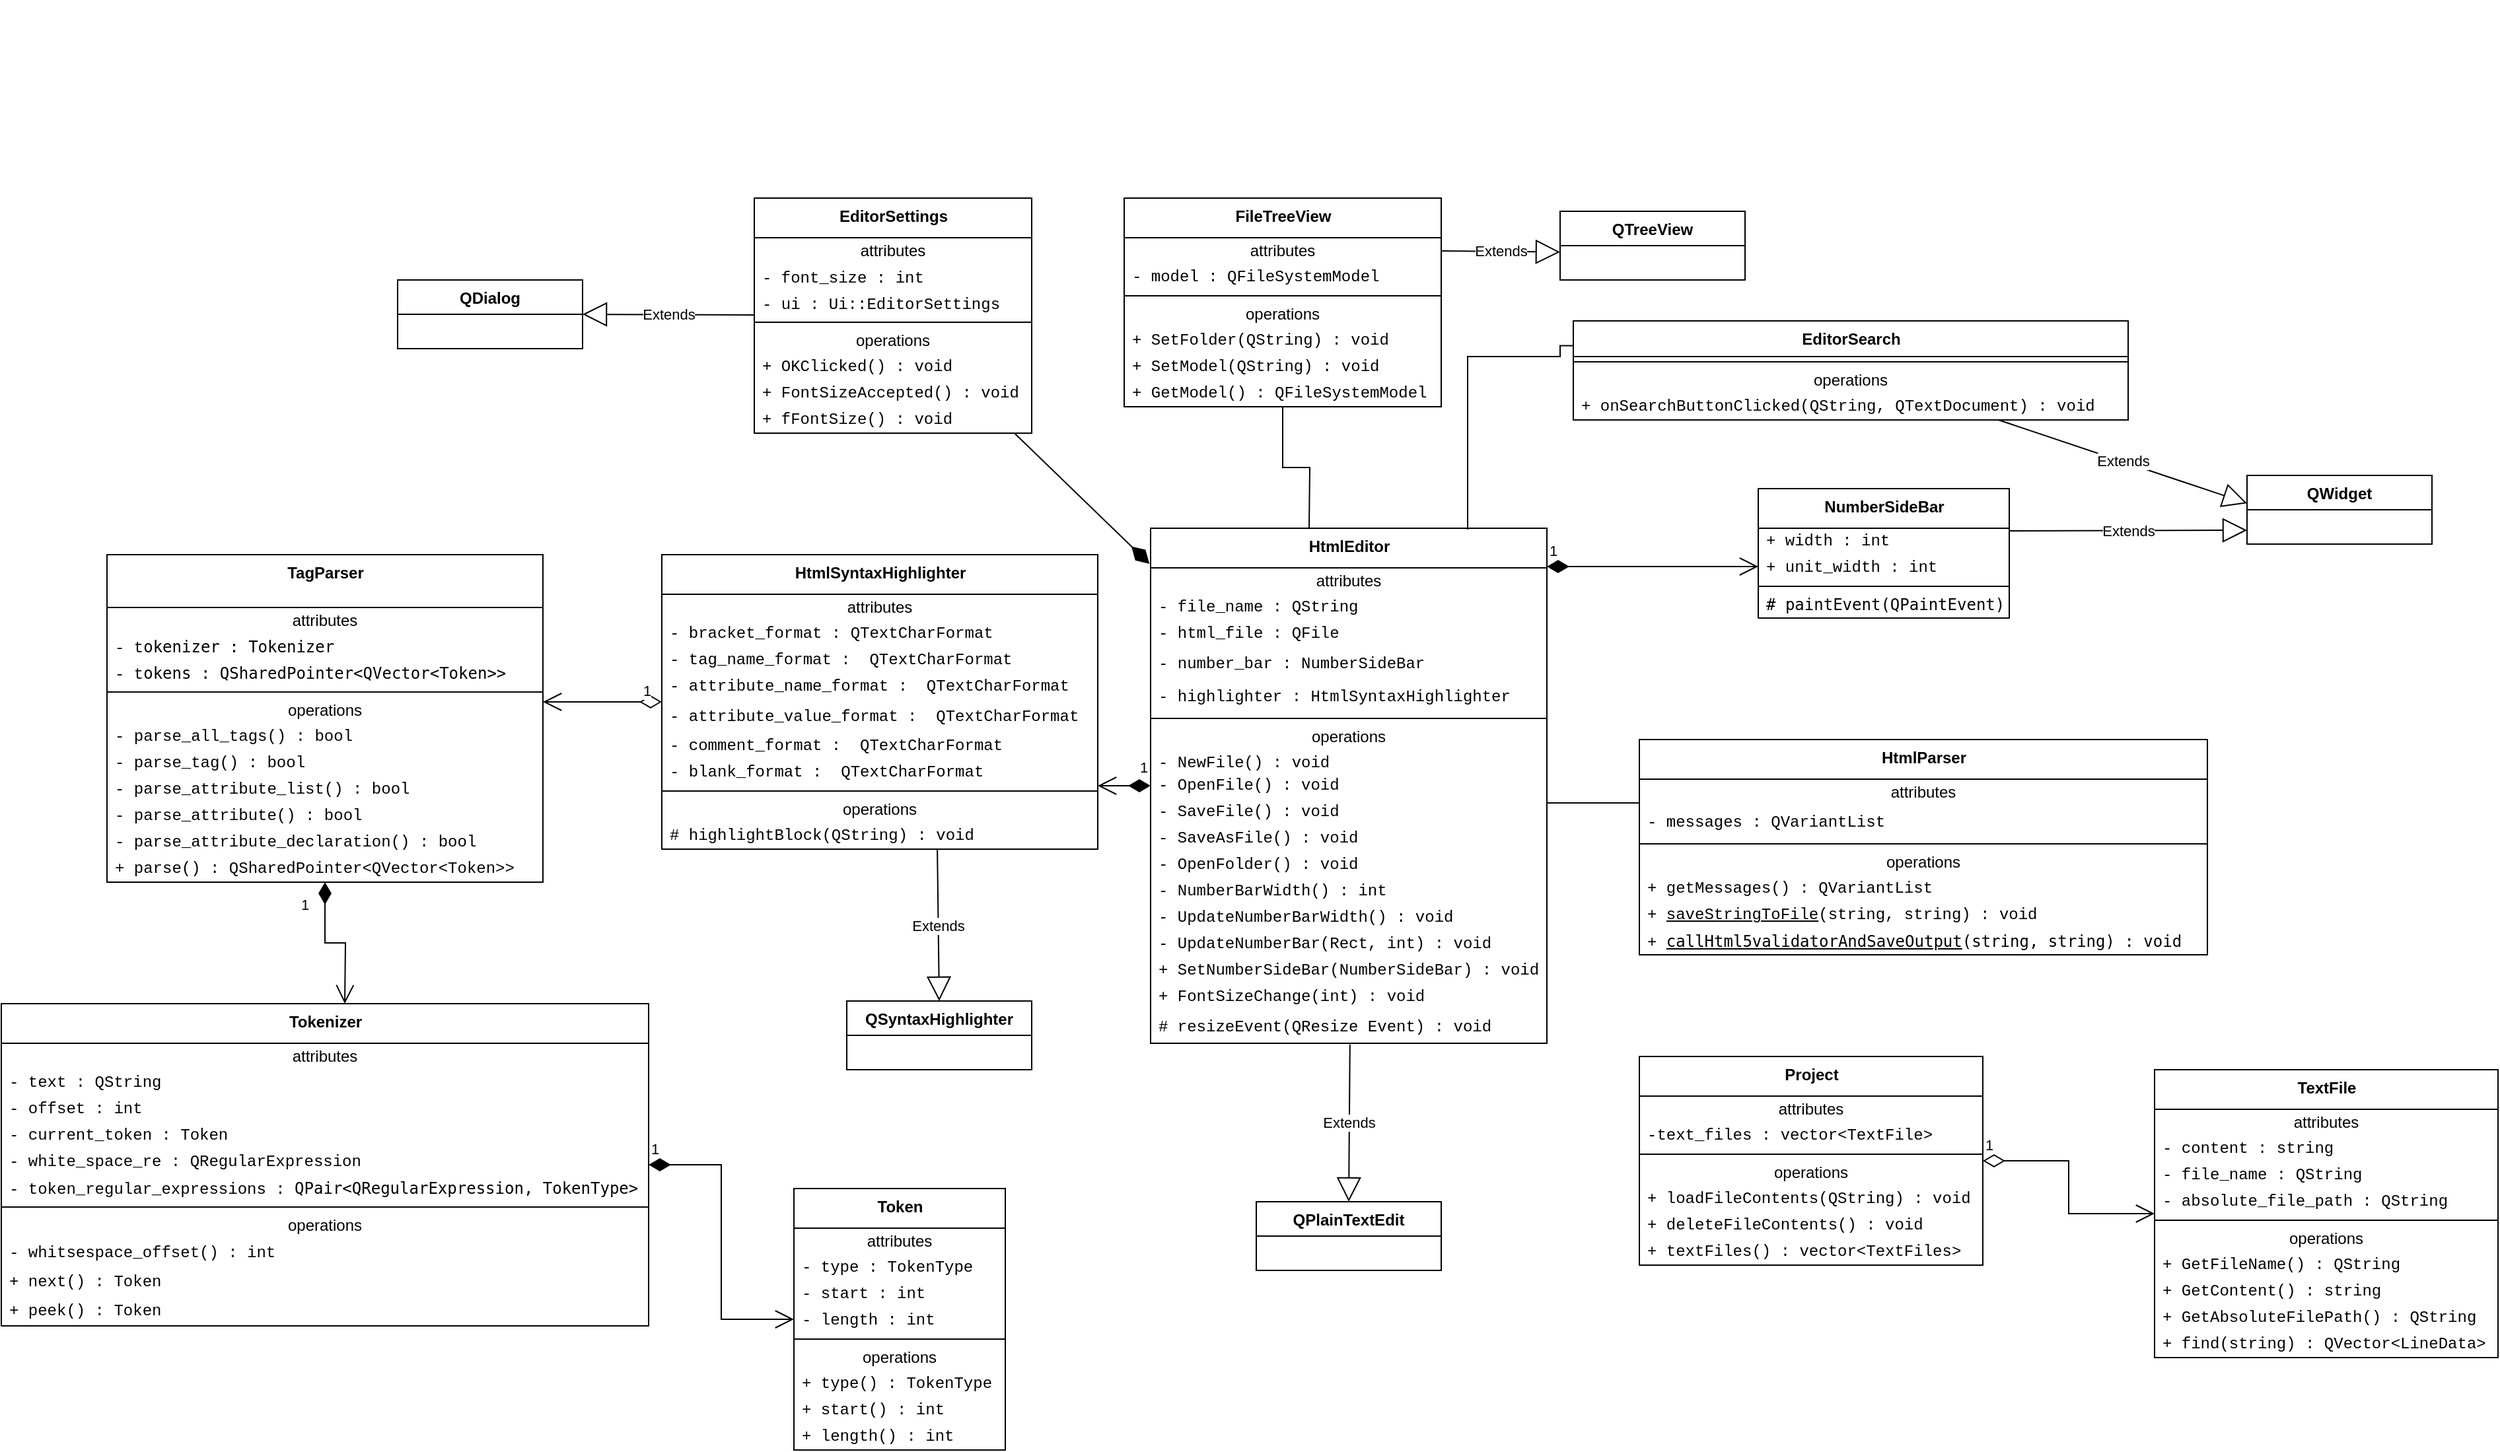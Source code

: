<mxfile version="20.7.4" type="device"><diagram id="D8Za27Ml5eT2I-WkEJcY" name="Page-1"><mxGraphModel dx="1714" dy="958" grid="1" gridSize="10" guides="1" tooltips="1" connect="1" arrows="1" fold="1" page="1" pageScale="1" pageWidth="1100" pageHeight="1700" math="0" shadow="0"><root><mxCell id="0"/><mxCell id="1" parent="0"/><mxCell id="ytPm1P14-zbfze__j9xA-15" value="&lt;b&gt;HtmlEditor&lt;br&gt;&lt;/b&gt;" style="swimlane;fontStyle=0;align=center;verticalAlign=top;childLayout=stackLayout;horizontal=1;startSize=30;horizontalStack=0;resizeParent=1;resizeParentMax=0;resizeLast=0;collapsible=0;marginBottom=0;html=1;" parent="1" vertex="1"><mxGeometry x="1180" y="430" width="300" height="390" as="geometry"/></mxCell><mxCell id="ytPm1P14-zbfze__j9xA-16" value="attributes" style="text;html=1;strokeColor=none;fillColor=none;align=center;verticalAlign=middle;spacingLeft=4;spacingRight=4;overflow=hidden;rotatable=0;points=[[0,0.5],[1,0.5]];portConstraint=eastwest;" parent="ytPm1P14-zbfze__j9xA-15" vertex="1"><mxGeometry y="30" width="300" height="20" as="geometry"/></mxCell><mxCell id="ytPm1P14-zbfze__j9xA-17" value="- file_name : QString&lt;span style=&quot;white-space: pre;&quot;&gt;&#9;&lt;/span&gt;" style="text;html=1;strokeColor=none;fillColor=none;align=left;verticalAlign=middle;spacingLeft=4;spacingRight=4;overflow=hidden;rotatable=0;points=[[0,0.5],[1,0.5]];portConstraint=eastwest;fontFamily=Courier New;" parent="ytPm1P14-zbfze__j9xA-15" vertex="1"><mxGeometry y="50" width="300" height="20" as="geometry"/></mxCell><mxCell id="ytPm1P14-zbfze__j9xA-18" value="&lt;font color=&quot;#000000&quot;&gt;- html_file : QFile&lt;/font&gt;" style="text;html=1;strokeColor=none;fillColor=none;align=left;verticalAlign=middle;spacingLeft=4;spacingRight=4;overflow=hidden;rotatable=0;points=[[0,0.5],[1,0.5]];portConstraint=eastwest;fontColor=#808080;fontFamily=Courier New;" parent="ytPm1P14-zbfze__j9xA-15" vertex="1"><mxGeometry y="70" width="300" height="20" as="geometry"/></mxCell><mxCell id="ytPm1P14-zbfze__j9xA-19" value="- number_bar : NumberSideBar" style="text;html=1;strokeColor=none;fillColor=none;align=left;verticalAlign=middle;spacingLeft=4;spacingRight=4;overflow=hidden;rotatable=0;points=[[0,0.5],[1,0.5]];portConstraint=eastwest;fontFamily=Courier New;" parent="ytPm1P14-zbfze__j9xA-15" vertex="1"><mxGeometry y="90" width="300" height="25" as="geometry"/></mxCell><mxCell id="ytPm1P14-zbfze__j9xA-24" value="- highlighter : HtmlSyntaxHighlighter" style="text;html=1;strokeColor=none;fillColor=none;align=left;verticalAlign=middle;spacingLeft=4;spacingRight=4;overflow=hidden;rotatable=0;points=[[0,0.5],[1,0.5]];portConstraint=eastwest;fontFamily=Courier New;" parent="ytPm1P14-zbfze__j9xA-15" vertex="1"><mxGeometry y="115" width="300" height="25" as="geometry"/></mxCell><mxCell id="ytPm1P14-zbfze__j9xA-20" value="" style="line;strokeWidth=1;fillColor=none;align=left;verticalAlign=middle;spacingTop=-1;spacingLeft=3;spacingRight=3;rotatable=0;labelPosition=right;points=[];portConstraint=eastwest;" parent="ytPm1P14-zbfze__j9xA-15" vertex="1"><mxGeometry y="140" width="300" height="8" as="geometry"/></mxCell><mxCell id="ytPm1P14-zbfze__j9xA-21" value="operations" style="text;html=1;strokeColor=none;fillColor=none;align=center;verticalAlign=middle;spacingLeft=4;spacingRight=4;overflow=hidden;rotatable=0;points=[[0,0.5],[1,0.5]];portConstraint=eastwest;" parent="ytPm1P14-zbfze__j9xA-15" vertex="1"><mxGeometry y="148" width="300" height="20" as="geometry"/></mxCell><mxCell id="ytPm1P14-zbfze__j9xA-22" value="- NewFile() : void" style="text;html=1;strokeColor=none;fillColor=none;align=left;verticalAlign=middle;spacingLeft=4;spacingRight=4;overflow=hidden;rotatable=0;points=[[0,0.5],[1,0.5]];portConstraint=eastwest;fontFamily=Courier New;" parent="ytPm1P14-zbfze__j9xA-15" vertex="1"><mxGeometry y="168" width="300" height="17" as="geometry"/></mxCell><mxCell id="ytPm1P14-zbfze__j9xA-28" value="- OpenFile() : void" style="text;html=1;strokeColor=none;fillColor=none;align=left;verticalAlign=middle;spacingLeft=4;spacingRight=4;overflow=hidden;rotatable=0;points=[[0,0.5],[1,0.5]];portConstraint=eastwest;fontFamily=Courier New;" parent="ytPm1P14-zbfze__j9xA-15" vertex="1"><mxGeometry y="185" width="300" height="20" as="geometry"/></mxCell><mxCell id="ytPm1P14-zbfze__j9xA-29" value="- SaveFile() : void" style="text;html=1;strokeColor=none;fillColor=none;align=left;verticalAlign=middle;spacingLeft=4;spacingRight=4;overflow=hidden;rotatable=0;points=[[0,0.5],[1,0.5]];portConstraint=eastwest;fontFamily=Courier New;" parent="ytPm1P14-zbfze__j9xA-15" vertex="1"><mxGeometry y="205" width="300" height="20" as="geometry"/></mxCell><mxCell id="ytPm1P14-zbfze__j9xA-30" value="- SaveAsFile() : void" style="text;html=1;strokeColor=none;fillColor=none;align=left;verticalAlign=middle;spacingLeft=4;spacingRight=4;overflow=hidden;rotatable=0;points=[[0,0.5],[1,0.5]];portConstraint=eastwest;fontFamily=Courier New;" parent="ytPm1P14-zbfze__j9xA-15" vertex="1"><mxGeometry y="225" width="300" height="20" as="geometry"/></mxCell><mxCell id="ytPm1P14-zbfze__j9xA-31" value="- OpenFolder() : void" style="text;html=1;strokeColor=none;fillColor=none;align=left;verticalAlign=middle;spacingLeft=4;spacingRight=4;overflow=hidden;rotatable=0;points=[[0,0.5],[1,0.5]];portConstraint=eastwest;fontFamily=Courier New;" parent="ytPm1P14-zbfze__j9xA-15" vertex="1"><mxGeometry y="245" width="300" height="20" as="geometry"/></mxCell><mxCell id="ytPm1P14-zbfze__j9xA-33" value="- NumberBarWidth() : int" style="text;html=1;strokeColor=none;fillColor=none;align=left;verticalAlign=middle;spacingLeft=4;spacingRight=4;overflow=hidden;rotatable=0;points=[[0,0.5],[1,0.5]];portConstraint=eastwest;fontFamily=Courier New;" parent="ytPm1P14-zbfze__j9xA-15" vertex="1"><mxGeometry y="265" width="300" height="20" as="geometry"/></mxCell><mxCell id="ytPm1P14-zbfze__j9xA-34" value="- UpdateNumberBarWidth() : void" style="text;html=1;strokeColor=none;fillColor=none;align=left;verticalAlign=middle;spacingLeft=4;spacingRight=4;overflow=hidden;rotatable=0;points=[[0,0.5],[1,0.5]];portConstraint=eastwest;fontFamily=Courier New;" parent="ytPm1P14-zbfze__j9xA-15" vertex="1"><mxGeometry y="285" width="300" height="20" as="geometry"/></mxCell><mxCell id="ytPm1P14-zbfze__j9xA-35" value="- UpdateNumberBar(Rect, int) : void" style="text;html=1;strokeColor=none;fillColor=none;align=left;verticalAlign=middle;spacingLeft=4;spacingRight=4;overflow=hidden;rotatable=0;points=[[0,0.5],[1,0.5]];portConstraint=eastwest;fontFamily=Courier New;" parent="ytPm1P14-zbfze__j9xA-15" vertex="1"><mxGeometry y="305" width="300" height="20" as="geometry"/></mxCell><mxCell id="ytPm1P14-zbfze__j9xA-36" value="+ SetNumberSideBar(NumberSideBar) : void" style="text;html=1;strokeColor=none;fillColor=none;align=left;verticalAlign=middle;spacingLeft=4;spacingRight=4;overflow=hidden;rotatable=0;points=[[0,0.5],[1,0.5]];portConstraint=eastwest;fontFamily=Courier New;" parent="ytPm1P14-zbfze__j9xA-15" vertex="1"><mxGeometry y="325" width="300" height="20" as="geometry"/></mxCell><mxCell id="ytPm1P14-zbfze__j9xA-37" value="+ FontSizeChange(int) : void" style="text;html=1;strokeColor=none;fillColor=none;align=left;verticalAlign=middle;spacingLeft=4;spacingRight=4;overflow=hidden;rotatable=0;points=[[0,0.5],[1,0.5]];portConstraint=eastwest;fontFamily=Courier New;" parent="ytPm1P14-zbfze__j9xA-15" vertex="1"><mxGeometry y="345" width="300" height="20" as="geometry"/></mxCell><mxCell id="ytPm1P14-zbfze__j9xA-47" value="# resizeEvent(QResize Event) : void" style="text;html=1;strokeColor=none;fillColor=none;align=left;verticalAlign=middle;spacingLeft=4;spacingRight=4;overflow=hidden;rotatable=0;points=[[0,0.5],[1,0.5]];portConstraint=eastwest;fontFamily=Courier New;" parent="ytPm1P14-zbfze__j9xA-15" vertex="1"><mxGeometry y="365" width="300" height="25" as="geometry"/></mxCell><mxCell id="ytPm1P14-zbfze__j9xA-39" value="&lt;b&gt;NumberSideBar&lt;/b&gt;" style="swimlane;fontStyle=0;align=center;verticalAlign=top;childLayout=stackLayout;horizontal=1;startSize=30;horizontalStack=0;resizeParent=1;resizeParentMax=0;resizeLast=0;collapsible=0;marginBottom=0;html=1;fontColor=#000000;" parent="1" vertex="1"><mxGeometry x="1640" y="400" width="190" height="98" as="geometry"/></mxCell><mxCell id="ytPm1P14-zbfze__j9xA-40" value="+ width : int" style="text;html=1;strokeColor=none;fillColor=none;align=left;verticalAlign=middle;spacingLeft=4;spacingRight=4;overflow=hidden;rotatable=0;points=[[0,0.5],[1,0.5]];portConstraint=eastwest;fontColor=#000000;fontFamily=Courier New;" parent="ytPm1P14-zbfze__j9xA-39" vertex="1"><mxGeometry y="30" width="190" height="20" as="geometry"/></mxCell><mxCell id="ytPm1P14-zbfze__j9xA-41" value="+ unit_width : int" style="text;html=1;strokeColor=none;fillColor=none;align=left;verticalAlign=middle;spacingLeft=4;spacingRight=4;overflow=hidden;rotatable=0;points=[[0,0.5],[1,0.5]];portConstraint=eastwest;fontColor=#000000;fontFamily=Courier New;" parent="ytPm1P14-zbfze__j9xA-39" vertex="1"><mxGeometry y="50" width="190" height="20" as="geometry"/></mxCell><mxCell id="ytPm1P14-zbfze__j9xA-44" value="" style="line;strokeWidth=1;fillColor=none;align=left;verticalAlign=middle;spacingTop=-1;spacingLeft=3;spacingRight=3;rotatable=0;labelPosition=right;points=[];portConstraint=eastwest;fontColor=#000000;" parent="ytPm1P14-zbfze__j9xA-39" vertex="1"><mxGeometry y="70" width="190" height="8" as="geometry"/></mxCell><mxCell id="ytPm1P14-zbfze__j9xA-46" value="&lt;code&gt;# paintEvent(QPaintEvent)&lt;/code&gt;" style="text;html=1;strokeColor=none;fillColor=none;align=left;verticalAlign=middle;spacingLeft=4;spacingRight=4;overflow=hidden;rotatable=0;points=[[0,0.5],[1,0.5]];portConstraint=eastwest;fontColor=#000000;fontFamily=Courier New;" parent="ytPm1P14-zbfze__j9xA-39" vertex="1"><mxGeometry y="78" width="190" height="20" as="geometry"/></mxCell><mxCell id="ytPm1P14-zbfze__j9xA-48" value="Extends" style="endArrow=block;endSize=16;endFill=0;html=1;rounded=0;fontColor=#000000;entryX=0;entryY=0.5;entryDx=0;entryDy=0;" parent="1" edge="1"><mxGeometry width="160" relative="1" as="geometry"><mxPoint x="1830" y="432" as="sourcePoint"/><mxPoint x="2010" y="431.5" as="targetPoint"/></mxGeometry></mxCell><mxCell id="ytPm1P14-zbfze__j9xA-75" value="Extends" style="endArrow=block;endSize=16;endFill=0;html=1;rounded=0;fontColor=#000000;exitX=0.503;exitY=1.034;exitDx=0;exitDy=0;exitPerimeter=0;entryX=0.5;entryY=0;entryDx=0;entryDy=0;" parent="1" source="ytPm1P14-zbfze__j9xA-47" target="EROMWmItXzuw5pRQKi9f-24" edge="1"><mxGeometry width="160" relative="1" as="geometry"><mxPoint x="985" y="870" as="sourcePoint"/><mxPoint x="1300.23" y="930" as="targetPoint"/><Array as="points"/></mxGeometry></mxCell><mxCell id="ytPm1P14-zbfze__j9xA-76" value="&lt;b&gt;HtmlSyntaxHighlighter&lt;/b&gt;" style="swimlane;fontStyle=0;align=center;verticalAlign=top;childLayout=stackLayout;horizontal=1;startSize=30;horizontalStack=0;resizeParent=1;resizeParentMax=0;resizeLast=0;collapsible=0;marginBottom=0;html=1;fontColor=#000000;" parent="1" vertex="1"><mxGeometry x="810" y="450" width="330" height="223" as="geometry"/></mxCell><mxCell id="ytPm1P14-zbfze__j9xA-77" value="attributes" style="text;html=1;strokeColor=none;fillColor=none;align=center;verticalAlign=middle;spacingLeft=4;spacingRight=4;overflow=hidden;rotatable=0;points=[[0,0.5],[1,0.5]];portConstraint=eastwest;fontColor=#000000;" parent="ytPm1P14-zbfze__j9xA-76" vertex="1"><mxGeometry y="30" width="330" height="20" as="geometry"/></mxCell><mxCell id="ytPm1P14-zbfze__j9xA-78" value="- bracket_format : QTextCharFormat" style="text;html=1;strokeColor=none;fillColor=none;align=left;verticalAlign=middle;spacingLeft=4;spacingRight=4;overflow=hidden;rotatable=0;points=[[0,0.5],[1,0.5]];portConstraint=eastwest;fontColor=#000000;fontFamily=Courier New;" parent="ytPm1P14-zbfze__j9xA-76" vertex="1"><mxGeometry y="50" width="330" height="20" as="geometry"/></mxCell><mxCell id="ytPm1P14-zbfze__j9xA-79" value="&lt;font color=&quot;#000000&quot;&gt;- tag_name_format :&amp;nbsp;&lt;/font&gt;&lt;span style=&quot;color: rgb(0, 0, 0);&quot;&gt;&amp;nbsp;QTextCharFormat&lt;/span&gt;" style="text;html=1;strokeColor=none;fillColor=none;align=left;verticalAlign=middle;spacingLeft=4;spacingRight=4;overflow=hidden;rotatable=0;points=[[0,0.5],[1,0.5]];portConstraint=eastwest;fontColor=#808080;fontFamily=Courier New;" parent="ytPm1P14-zbfze__j9xA-76" vertex="1"><mxGeometry y="70" width="330" height="20" as="geometry"/></mxCell><mxCell id="ytPm1P14-zbfze__j9xA-80" value="- attribute_name_format :&amp;nbsp;&amp;nbsp;QTextCharFormat" style="text;html=1;strokeColor=none;fillColor=none;align=left;verticalAlign=middle;spacingLeft=4;spacingRight=4;overflow=hidden;rotatable=0;points=[[0,0.5],[1,0.5]];portConstraint=eastwest;fontColor=#000000;fontFamily=Courier New;" parent="ytPm1P14-zbfze__j9xA-76" vertex="1"><mxGeometry y="90" width="330" height="20" as="geometry"/></mxCell><mxCell id="ytPm1P14-zbfze__j9xA-84" value="- attribute_value_format :&amp;nbsp;&amp;nbsp;QTextCharFormat" style="text;html=1;strokeColor=none;fillColor=none;align=left;verticalAlign=middle;spacingLeft=4;spacingRight=4;overflow=hidden;rotatable=0;points=[[0,0.5],[1,0.5]];portConstraint=eastwest;fontColor=#000000;fontFamily=Courier New;" parent="ytPm1P14-zbfze__j9xA-76" vertex="1"><mxGeometry y="110" width="330" height="25" as="geometry"/></mxCell><mxCell id="ytPm1P14-zbfze__j9xA-85" value="- comment_format :&amp;nbsp;&amp;nbsp;QTextCharFormat" style="text;html=1;strokeColor=none;fillColor=none;align=left;verticalAlign=middle;spacingLeft=4;spacingRight=4;overflow=hidden;rotatable=0;points=[[0,0.5],[1,0.5]];portConstraint=eastwest;fontColor=#000000;fontFamily=Courier New;" parent="ytPm1P14-zbfze__j9xA-76" vertex="1"><mxGeometry y="135" width="330" height="20" as="geometry"/></mxCell><mxCell id="ytPm1P14-zbfze__j9xA-86" value="- blank_format :&amp;nbsp;&amp;nbsp;QTextCharFormat" style="text;html=1;strokeColor=none;fillColor=none;align=left;verticalAlign=middle;spacingLeft=4;spacingRight=4;overflow=hidden;rotatable=0;points=[[0,0.5],[1,0.5]];portConstraint=eastwest;fontColor=#000000;fontFamily=Courier New;" parent="ytPm1P14-zbfze__j9xA-76" vertex="1"><mxGeometry y="155" width="330" height="20" as="geometry"/></mxCell><mxCell id="ytPm1P14-zbfze__j9xA-81" value="" style="line;strokeWidth=1;fillColor=none;align=left;verticalAlign=middle;spacingTop=-1;spacingLeft=3;spacingRight=3;rotatable=0;labelPosition=right;points=[];portConstraint=eastwest;fontColor=#000000;" parent="ytPm1P14-zbfze__j9xA-76" vertex="1"><mxGeometry y="175" width="330" height="8" as="geometry"/></mxCell><mxCell id="ytPm1P14-zbfze__j9xA-82" value="operations" style="text;html=1;strokeColor=none;fillColor=none;align=center;verticalAlign=middle;spacingLeft=4;spacingRight=4;overflow=hidden;rotatable=0;points=[[0,0.5],[1,0.5]];portConstraint=eastwest;fontColor=#000000;" parent="ytPm1P14-zbfze__j9xA-76" vertex="1"><mxGeometry y="183" width="330" height="20" as="geometry"/></mxCell><mxCell id="ytPm1P14-zbfze__j9xA-83" value="# highlightBlock(QString) : void" style="text;html=1;strokeColor=none;fillColor=none;align=left;verticalAlign=middle;spacingLeft=4;spacingRight=4;overflow=hidden;rotatable=0;points=[[0,0.5],[1,0.5]];portConstraint=eastwest;fontColor=#000000;fontFamily=Courier New;" parent="ytPm1P14-zbfze__j9xA-76" vertex="1"><mxGeometry y="203" width="330" height="20" as="geometry"/></mxCell><mxCell id="ytPm1P14-zbfze__j9xA-89" value="Extends" style="endArrow=block;endSize=16;endFill=0;html=1;rounded=0;fontColor=#000000;exitX=0.632;exitY=1.025;exitDx=0;exitDy=0;exitPerimeter=0;entryX=0.5;entryY=0;entryDx=0;entryDy=0;" parent="1" source="ytPm1P14-zbfze__j9xA-83" target="EROMWmItXzuw5pRQKi9f-30" edge="1"><mxGeometry width="160" relative="1" as="geometry"><mxPoint x="845" y="770" as="sourcePoint"/><mxPoint x="970" y="780" as="targetPoint"/></mxGeometry></mxCell><mxCell id="ytPm1P14-zbfze__j9xA-98" value="1" style="endArrow=open;html=1;endSize=12;startArrow=diamondThin;startSize=14;startFill=1;edgeStyle=orthogonalEdgeStyle;align=left;verticalAlign=bottom;rounded=0;fontColor=#000000;" parent="1" source="ytPm1P14-zbfze__j9xA-15" target="ytPm1P14-zbfze__j9xA-76" edge="1"><mxGeometry x="-0.5" y="-5" relative="1" as="geometry"><mxPoint x="1020" y="770" as="sourcePoint"/><mxPoint x="1180" y="770" as="targetPoint"/><Array as="points"><mxPoint x="1110" y="480"/><mxPoint x="1110" y="480"/></Array><mxPoint as="offset"/></mxGeometry></mxCell><mxCell id="ytPm1P14-zbfze__j9xA-99" value="1" style="endArrow=open;html=1;endSize=12;startArrow=diamondThin;startSize=14;startFill=1;edgeStyle=orthogonalEdgeStyle;align=left;verticalAlign=bottom;rounded=0;fontColor=#000000;" parent="1" source="ytPm1P14-zbfze__j9xA-15" target="ytPm1P14-zbfze__j9xA-39" edge="1"><mxGeometry x="-1" y="3" relative="1" as="geometry"><mxPoint x="1460" y="458.5" as="sourcePoint"/><mxPoint x="1620" y="458.5" as="targetPoint"/><Array as="points"><mxPoint x="1490" y="459"/><mxPoint x="1490" y="459"/></Array></mxGeometry></mxCell><mxCell id="ytPm1P14-zbfze__j9xA-100" value="&lt;b&gt;FileTreeView&lt;/b&gt;" style="swimlane;fontStyle=0;align=center;verticalAlign=top;childLayout=stackLayout;horizontal=1;startSize=30;horizontalStack=0;resizeParent=1;resizeParentMax=0;resizeLast=0;collapsible=0;marginBottom=0;html=1;fontColor=#000000;" parent="1" vertex="1"><mxGeometry x="1160" y="180" width="240" height="158" as="geometry"/></mxCell><mxCell id="ytPm1P14-zbfze__j9xA-101" value="attributes" style="text;html=1;strokeColor=none;fillColor=none;align=center;verticalAlign=middle;spacingLeft=4;spacingRight=4;overflow=hidden;rotatable=0;points=[[0,0.5],[1,0.5]];portConstraint=eastwest;fontColor=#000000;" parent="ytPm1P14-zbfze__j9xA-100" vertex="1"><mxGeometry y="30" width="240" height="20" as="geometry"/></mxCell><mxCell id="ytPm1P14-zbfze__j9xA-102" value="- model : QFileSystemModel" style="text;html=1;strokeColor=none;fillColor=none;align=left;verticalAlign=middle;spacingLeft=4;spacingRight=4;overflow=hidden;rotatable=0;points=[[0,0.5],[1,0.5]];portConstraint=eastwest;fontColor=#000000;fontFamily=Courier New;" parent="ytPm1P14-zbfze__j9xA-100" vertex="1"><mxGeometry y="50" width="240" height="20" as="geometry"/></mxCell><mxCell id="ytPm1P14-zbfze__j9xA-105" value="" style="line;strokeWidth=1;fillColor=none;align=left;verticalAlign=middle;spacingTop=-1;spacingLeft=3;spacingRight=3;rotatable=0;labelPosition=right;points=[];portConstraint=eastwest;fontColor=#000000;" parent="ytPm1P14-zbfze__j9xA-100" vertex="1"><mxGeometry y="70" width="240" height="8" as="geometry"/></mxCell><mxCell id="ytPm1P14-zbfze__j9xA-106" value="operations" style="text;html=1;strokeColor=none;fillColor=none;align=center;verticalAlign=middle;spacingLeft=4;spacingRight=4;overflow=hidden;rotatable=0;points=[[0,0.5],[1,0.5]];portConstraint=eastwest;fontColor=#000000;" parent="ytPm1P14-zbfze__j9xA-100" vertex="1"><mxGeometry y="78" width="240" height="20" as="geometry"/></mxCell><mxCell id="ytPm1P14-zbfze__j9xA-107" value="+ SetFolder(QString) : void" style="text;html=1;strokeColor=none;fillColor=none;align=left;verticalAlign=middle;spacingLeft=4;spacingRight=4;overflow=hidden;rotatable=0;points=[[0,0.5],[1,0.5]];portConstraint=eastwest;fontColor=#000000;fontFamily=Courier New;" parent="ytPm1P14-zbfze__j9xA-100" vertex="1"><mxGeometry y="98" width="240" height="20" as="geometry"/></mxCell><mxCell id="ytPm1P14-zbfze__j9xA-108" value="+ SetModel(QString) : void" style="text;html=1;strokeColor=none;fillColor=none;align=left;verticalAlign=middle;spacingLeft=4;spacingRight=4;overflow=hidden;rotatable=0;points=[[0,0.5],[1,0.5]];portConstraint=eastwest;fontColor=#000000;fontFamily=Courier New;" parent="ytPm1P14-zbfze__j9xA-100" vertex="1"><mxGeometry y="118" width="240" height="20" as="geometry"/></mxCell><mxCell id="ytPm1P14-zbfze__j9xA-109" value="+ GetModel() : QFileSystemModel" style="text;html=1;strokeColor=none;fillColor=none;align=left;verticalAlign=middle;spacingLeft=4;spacingRight=4;overflow=hidden;rotatable=0;points=[[0,0.5],[1,0.5]];portConstraint=eastwest;fontColor=#000000;fontFamily=Courier New;" parent="ytPm1P14-zbfze__j9xA-100" vertex="1"><mxGeometry y="138" width="240" height="20" as="geometry"/></mxCell><mxCell id="ytPm1P14-zbfze__j9xA-110" value="Extends" style="endArrow=block;endSize=16;endFill=0;html=1;rounded=0;fontColor=#000000;" parent="1" edge="1"><mxGeometry width="160" relative="1" as="geometry"><mxPoint x="1400" y="220" as="sourcePoint"/><mxPoint x="1490" y="220.844" as="targetPoint"/></mxGeometry></mxCell><mxCell id="ytPm1P14-zbfze__j9xA-119" value="" style="endArrow=none;html=1;edgeStyle=orthogonalEdgeStyle;rounded=0;fontColor=#000000;" parent="1" source="ytPm1P14-zbfze__j9xA-100" edge="1"><mxGeometry relative="1" as="geometry"><mxPoint x="1215" y="400" as="sourcePoint"/><mxPoint x="1300" y="430" as="targetPoint"/></mxGeometry></mxCell><mxCell id="ftSdCshTnYo1VTaSpcMn-1" value="&lt;b&gt;EditorSettings&lt;/b&gt;" style="swimlane;fontStyle=0;align=center;verticalAlign=top;childLayout=stackLayout;horizontal=1;startSize=30;horizontalStack=0;resizeParent=1;resizeParentMax=0;resizeLast=0;collapsible=0;marginBottom=0;html=1;" parent="1" vertex="1"><mxGeometry x="880" y="180" width="210" height="178" as="geometry"/></mxCell><mxCell id="ftSdCshTnYo1VTaSpcMn-2" value="attributes" style="text;html=1;strokeColor=none;fillColor=none;align=center;verticalAlign=middle;spacingLeft=4;spacingRight=4;overflow=hidden;rotatable=0;points=[[0,0.5],[1,0.5]];portConstraint=eastwest;" parent="ftSdCshTnYo1VTaSpcMn-1" vertex="1"><mxGeometry y="30" width="210" height="20" as="geometry"/></mxCell><mxCell id="ftSdCshTnYo1VTaSpcMn-3" value="&lt;font face=&quot;Courier New&quot;&gt;- font_size : int&lt;/font&gt;" style="text;html=1;strokeColor=none;fillColor=none;align=left;verticalAlign=middle;spacingLeft=4;spacingRight=4;overflow=hidden;rotatable=0;points=[[0,0.5],[1,0.5]];portConstraint=eastwest;" parent="ftSdCshTnYo1VTaSpcMn-1" vertex="1"><mxGeometry y="50" width="210" height="20" as="geometry"/></mxCell><mxCell id="ftSdCshTnYo1VTaSpcMn-9" value="&lt;font face=&quot;Courier New&quot;&gt;- ui : Ui::EditorSettings&lt;/font&gt;" style="text;html=1;strokeColor=none;fillColor=none;align=left;verticalAlign=middle;spacingLeft=4;spacingRight=4;overflow=hidden;rotatable=0;points=[[0,0.5],[1,0.5]];portConstraint=eastwest;" parent="ftSdCshTnYo1VTaSpcMn-1" vertex="1"><mxGeometry y="70" width="210" height="20" as="geometry"/></mxCell><mxCell id="ftSdCshTnYo1VTaSpcMn-6" value="" style="line;strokeWidth=1;fillColor=none;align=left;verticalAlign=middle;spacingTop=-1;spacingLeft=3;spacingRight=3;rotatable=0;labelPosition=right;points=[];portConstraint=eastwest;" parent="ftSdCshTnYo1VTaSpcMn-1" vertex="1"><mxGeometry y="90" width="210" height="8" as="geometry"/></mxCell><mxCell id="ftSdCshTnYo1VTaSpcMn-7" value="operations" style="text;html=1;strokeColor=none;fillColor=none;align=center;verticalAlign=middle;spacingLeft=4;spacingRight=4;overflow=hidden;rotatable=0;points=[[0,0.5],[1,0.5]];portConstraint=eastwest;" parent="ftSdCshTnYo1VTaSpcMn-1" vertex="1"><mxGeometry y="98" width="210" height="20" as="geometry"/></mxCell><mxCell id="ftSdCshTnYo1VTaSpcMn-8" value="+ OKClicked() : void" style="text;html=1;strokeColor=none;fillColor=none;align=left;verticalAlign=middle;spacingLeft=4;spacingRight=4;overflow=hidden;rotatable=0;points=[[0,0.5],[1,0.5]];portConstraint=eastwest;fontFamily=Courier New;" parent="ftSdCshTnYo1VTaSpcMn-1" vertex="1"><mxGeometry y="118" width="210" height="20" as="geometry"/></mxCell><mxCell id="ftSdCshTnYo1VTaSpcMn-10" value="+ FontSizeAccepted() : void" style="text;html=1;strokeColor=none;fillColor=none;align=left;verticalAlign=middle;spacingLeft=4;spacingRight=4;overflow=hidden;rotatable=0;points=[[0,0.5],[1,0.5]];portConstraint=eastwest;fontFamily=Courier New;" parent="ftSdCshTnYo1VTaSpcMn-1" vertex="1"><mxGeometry y="138" width="210" height="20" as="geometry"/></mxCell><mxCell id="EROMWmItXzuw5pRQKi9f-35" value="+ fFontSize() : void" style="text;html=1;strokeColor=none;fillColor=none;align=left;verticalAlign=middle;spacingLeft=4;spacingRight=4;overflow=hidden;rotatable=0;points=[[0,0.5],[1,0.5]];portConstraint=eastwest;fontFamily=Courier New;" vertex="1" parent="ftSdCshTnYo1VTaSpcMn-1"><mxGeometry y="158" width="210" height="20" as="geometry"/></mxCell><mxCell id="ftSdCshTnYo1VTaSpcMn-11" value="" style="endArrow=diamondThin;endFill=1;endSize=16;html=1;rounded=0;entryX=-0.003;entryY=0.069;entryDx=0;entryDy=0;entryPerimeter=0;" parent="1" source="ftSdCshTnYo1VTaSpcMn-1" target="ytPm1P14-zbfze__j9xA-15" edge="1"><mxGeometry width="160" relative="1" as="geometry"><mxPoint x="1060" y="390" as="sourcePoint"/><mxPoint x="1220" y="390" as="targetPoint"/></mxGeometry></mxCell><mxCell id="ftSdCshTnYo1VTaSpcMn-12" value="Extends" style="endArrow=block;endSize=16;endFill=0;html=1;rounded=0;entryX=1;entryY=0.5;entryDx=0;entryDy=0;" parent="1" source="ftSdCshTnYo1VTaSpcMn-1" target="EROMWmItXzuw5pRQKi9f-12" edge="1"><mxGeometry width="160" relative="1" as="geometry"><mxPoint x="790" y="400" as="sourcePoint"/><mxPoint x="760" y="215.75" as="targetPoint"/></mxGeometry></mxCell><mxCell id="ftSdCshTnYo1VTaSpcMn-21" value="&lt;b&gt;TagParser&lt;/b&gt;" style="swimlane;fontStyle=0;align=center;verticalAlign=top;childLayout=stackLayout;horizontal=1;startSize=40;horizontalStack=0;resizeParent=1;resizeParentMax=0;resizeLast=0;collapsible=0;marginBottom=0;html=1;" parent="1" vertex="1"><mxGeometry x="390" y="450" width="330" height="248" as="geometry"/></mxCell><mxCell id="ftSdCshTnYo1VTaSpcMn-22" value="attributes" style="text;html=1;strokeColor=none;fillColor=none;align=center;verticalAlign=middle;spacingLeft=4;spacingRight=4;overflow=hidden;rotatable=0;points=[[0,0.5],[1,0.5]];portConstraint=eastwest;" parent="ftSdCshTnYo1VTaSpcMn-21" vertex="1"><mxGeometry y="40" width="330" height="20" as="geometry"/></mxCell><mxCell id="ftSdCshTnYo1VTaSpcMn-23" value="- t&lt;code&gt;okenizer : Tokenizer&lt;/code&gt;" style="text;html=1;strokeColor=none;fillColor=none;align=left;verticalAlign=middle;spacingLeft=4;spacingRight=4;overflow=hidden;rotatable=0;points=[[0,0.5],[1,0.5]];portConstraint=eastwest;fontFamily=Courier New;" parent="ftSdCshTnYo1VTaSpcMn-21" vertex="1"><mxGeometry y="60" width="330" height="20" as="geometry"/></mxCell><mxCell id="ftSdCshTnYo1VTaSpcMn-31" value="- t&lt;code&gt;okens : QSharedPointer&amp;lt;QVector&amp;lt;Token&amp;gt;&amp;gt;&lt;/code&gt;" style="text;html=1;strokeColor=none;fillColor=none;align=left;verticalAlign=middle;spacingLeft=4;spacingRight=4;overflow=hidden;rotatable=0;points=[[0,0.5],[1,0.5]];portConstraint=eastwest;fontFamily=Courier New;" parent="ftSdCshTnYo1VTaSpcMn-21" vertex="1"><mxGeometry y="80" width="330" height="20" as="geometry"/></mxCell><mxCell id="ftSdCshTnYo1VTaSpcMn-26" value="" style="line;strokeWidth=1;fillColor=none;align=left;verticalAlign=middle;spacingTop=-1;spacingLeft=3;spacingRight=3;rotatable=0;labelPosition=right;points=[];portConstraint=eastwest;" parent="ftSdCshTnYo1VTaSpcMn-21" vertex="1"><mxGeometry y="100" width="330" height="8" as="geometry"/></mxCell><mxCell id="ftSdCshTnYo1VTaSpcMn-27" value="operations" style="text;html=1;strokeColor=none;fillColor=none;align=center;verticalAlign=middle;spacingLeft=4;spacingRight=4;overflow=hidden;rotatable=0;points=[[0,0.5],[1,0.5]];portConstraint=eastwest;" parent="ftSdCshTnYo1VTaSpcMn-21" vertex="1"><mxGeometry y="108" width="330" height="20" as="geometry"/></mxCell><mxCell id="ftSdCshTnYo1VTaSpcMn-28" value="&lt;div&gt;- parse_all_tags() : bool&lt;/div&gt;" style="text;html=1;strokeColor=none;fillColor=none;align=left;verticalAlign=middle;spacingLeft=4;spacingRight=4;overflow=hidden;rotatable=0;points=[[0,0.5],[1,0.5]];portConstraint=eastwest;fontFamily=Courier New;" parent="ftSdCshTnYo1VTaSpcMn-21" vertex="1"><mxGeometry y="128" width="330" height="20" as="geometry"/></mxCell><mxCell id="ftSdCshTnYo1VTaSpcMn-33" value="- parse_tag() : bool" style="text;html=1;strokeColor=none;fillColor=none;align=left;verticalAlign=middle;spacingLeft=4;spacingRight=4;overflow=hidden;rotatable=0;points=[[0,0.5],[1,0.5]];portConstraint=eastwest;fontFamily=Courier New;" parent="ftSdCshTnYo1VTaSpcMn-21" vertex="1"><mxGeometry y="148" width="330" height="20" as="geometry"/></mxCell><mxCell id="ftSdCshTnYo1VTaSpcMn-34" value="- parse_attribute_list() : bool" style="text;html=1;strokeColor=none;fillColor=none;align=left;verticalAlign=middle;spacingLeft=4;spacingRight=4;overflow=hidden;rotatable=0;points=[[0,0.5],[1,0.5]];portConstraint=eastwest;fontFamily=Courier New;" parent="ftSdCshTnYo1VTaSpcMn-21" vertex="1"><mxGeometry y="168" width="330" height="20" as="geometry"/></mxCell><mxCell id="ftSdCshTnYo1VTaSpcMn-35" value="- parse_attribute() : bool" style="text;html=1;strokeColor=none;fillColor=none;align=left;verticalAlign=middle;spacingLeft=4;spacingRight=4;overflow=hidden;rotatable=0;points=[[0,0.5],[1,0.5]];portConstraint=eastwest;fontFamily=Courier New;" parent="ftSdCshTnYo1VTaSpcMn-21" vertex="1"><mxGeometry y="188" width="330" height="20" as="geometry"/></mxCell><mxCell id="ftSdCshTnYo1VTaSpcMn-36" value="- parse_attribute_declaration() : bool" style="text;html=1;strokeColor=none;fillColor=none;align=left;verticalAlign=middle;spacingLeft=4;spacingRight=4;overflow=hidden;rotatable=0;points=[[0,0.5],[1,0.5]];portConstraint=eastwest;fontFamily=Courier New;" parent="ftSdCshTnYo1VTaSpcMn-21" vertex="1"><mxGeometry y="208" width="330" height="20" as="geometry"/></mxCell><mxCell id="ftSdCshTnYo1VTaSpcMn-37" value="+ parse() : QSharedPointer&amp;lt;QVector&amp;lt;Token&amp;gt;&amp;gt;" style="text;html=1;strokeColor=none;fillColor=none;align=left;verticalAlign=middle;spacingLeft=4;spacingRight=4;overflow=hidden;rotatable=0;points=[[0,0.5],[1,0.5]];portConstraint=eastwest;fontFamily=Courier New;" parent="ftSdCshTnYo1VTaSpcMn-21" vertex="1"><mxGeometry y="228" width="330" height="20" as="geometry"/></mxCell><mxCell id="ftSdCshTnYo1VTaSpcMn-38" value="&lt;b&gt;Token&lt;/b&gt;" style="swimlane;fontStyle=0;align=center;verticalAlign=top;childLayout=stackLayout;horizontal=1;startSize=30;horizontalStack=0;resizeParent=1;resizeParentMax=0;resizeLast=0;collapsible=0;marginBottom=0;html=1;" parent="1" vertex="1"><mxGeometry x="910" y="930" width="160" height="198" as="geometry"/></mxCell><mxCell id="ftSdCshTnYo1VTaSpcMn-39" value="attributes" style="text;html=1;strokeColor=none;fillColor=none;align=center;verticalAlign=middle;spacingLeft=4;spacingRight=4;overflow=hidden;rotatable=0;points=[[0,0.5],[1,0.5]];portConstraint=eastwest;" parent="ftSdCshTnYo1VTaSpcMn-38" vertex="1"><mxGeometry y="30" width="160" height="20" as="geometry"/></mxCell><mxCell id="ftSdCshTnYo1VTaSpcMn-40" value="- type : TokenType" style="text;html=1;strokeColor=none;fillColor=none;align=left;verticalAlign=middle;spacingLeft=4;spacingRight=4;overflow=hidden;rotatable=0;points=[[0,0.5],[1,0.5]];portConstraint=eastwest;fontFamily=Courier New;" parent="ftSdCshTnYo1VTaSpcMn-38" vertex="1"><mxGeometry y="50" width="160" height="20" as="geometry"/></mxCell><mxCell id="ftSdCshTnYo1VTaSpcMn-46" value="- start : int" style="text;html=1;strokeColor=none;fillColor=none;align=left;verticalAlign=middle;spacingLeft=4;spacingRight=4;overflow=hidden;rotatable=0;points=[[0,0.5],[1,0.5]];portConstraint=eastwest;fontFamily=Courier New;" parent="ftSdCshTnYo1VTaSpcMn-38" vertex="1"><mxGeometry y="70" width="160" height="20" as="geometry"/></mxCell><mxCell id="ftSdCshTnYo1VTaSpcMn-47" value="- length : int" style="text;html=1;strokeColor=none;fillColor=none;align=left;verticalAlign=middle;spacingLeft=4;spacingRight=4;overflow=hidden;rotatable=0;points=[[0,0.5],[1,0.5]];portConstraint=eastwest;fontFamily=Courier New;" parent="ftSdCshTnYo1VTaSpcMn-38" vertex="1"><mxGeometry y="90" width="160" height="20" as="geometry"/></mxCell><mxCell id="ftSdCshTnYo1VTaSpcMn-43" value="" style="line;strokeWidth=1;fillColor=none;align=left;verticalAlign=middle;spacingTop=-1;spacingLeft=3;spacingRight=3;rotatable=0;labelPosition=right;points=[];portConstraint=eastwest;" parent="ftSdCshTnYo1VTaSpcMn-38" vertex="1"><mxGeometry y="110" width="160" height="8" as="geometry"/></mxCell><mxCell id="ftSdCshTnYo1VTaSpcMn-44" value="operations" style="text;html=1;strokeColor=none;fillColor=none;align=center;verticalAlign=middle;spacingLeft=4;spacingRight=4;overflow=hidden;rotatable=0;points=[[0,0.5],[1,0.5]];portConstraint=eastwest;" parent="ftSdCshTnYo1VTaSpcMn-38" vertex="1"><mxGeometry y="118" width="160" height="20" as="geometry"/></mxCell><mxCell id="ftSdCshTnYo1VTaSpcMn-45" value="+ type() : TokenType" style="text;html=1;strokeColor=none;fillColor=none;align=left;verticalAlign=middle;spacingLeft=4;spacingRight=4;overflow=hidden;rotatable=0;points=[[0,0.5],[1,0.5]];portConstraint=eastwest;fontFamily=Courier New;" parent="ftSdCshTnYo1VTaSpcMn-38" vertex="1"><mxGeometry y="138" width="160" height="20" as="geometry"/></mxCell><mxCell id="ftSdCshTnYo1VTaSpcMn-48" value="+ start() : int" style="text;html=1;strokeColor=none;fillColor=none;align=left;verticalAlign=middle;spacingLeft=4;spacingRight=4;overflow=hidden;rotatable=0;points=[[0,0.5],[1,0.5]];portConstraint=eastwest;fontFamily=Courier New;" parent="ftSdCshTnYo1VTaSpcMn-38" vertex="1"><mxGeometry y="158" width="160" height="20" as="geometry"/></mxCell><mxCell id="ftSdCshTnYo1VTaSpcMn-49" value="+ length() : int" style="text;html=1;strokeColor=none;fillColor=none;align=left;verticalAlign=middle;spacingLeft=4;spacingRight=4;overflow=hidden;rotatable=0;points=[[0,0.5],[1,0.5]];portConstraint=eastwest;fontFamily=Courier New;" parent="ftSdCshTnYo1VTaSpcMn-38" vertex="1"><mxGeometry y="178" width="160" height="20" as="geometry"/></mxCell><mxCell id="ftSdCshTnYo1VTaSpcMn-50" value="&lt;b&gt;Tokenizer&lt;/b&gt;" style="swimlane;fontStyle=0;align=center;verticalAlign=top;childLayout=stackLayout;horizontal=1;startSize=30;horizontalStack=0;resizeParent=1;resizeParentMax=0;resizeLast=0;collapsible=0;marginBottom=0;html=1;" parent="1" vertex="1"><mxGeometry x="310" y="790" width="490" height="244" as="geometry"/></mxCell><mxCell id="ftSdCshTnYo1VTaSpcMn-51" value="attributes" style="text;html=1;strokeColor=none;fillColor=none;align=center;verticalAlign=middle;spacingLeft=4;spacingRight=4;overflow=hidden;rotatable=0;points=[[0,0.5],[1,0.5]];portConstraint=eastwest;" parent="ftSdCshTnYo1VTaSpcMn-50" vertex="1"><mxGeometry y="30" width="490" height="20" as="geometry"/></mxCell><mxCell id="ftSdCshTnYo1VTaSpcMn-52" value="- text : QString" style="text;html=1;strokeColor=none;fillColor=none;align=left;verticalAlign=middle;spacingLeft=4;spacingRight=4;overflow=hidden;rotatable=0;points=[[0,0.5],[1,0.5]];portConstraint=eastwest;fontFamily=Courier New;" parent="ftSdCshTnYo1VTaSpcMn-50" vertex="1"><mxGeometry y="50" width="490" height="20" as="geometry"/></mxCell><mxCell id="ftSdCshTnYo1VTaSpcMn-64" value="- offset : int" style="text;html=1;strokeColor=none;fillColor=none;align=left;verticalAlign=middle;spacingLeft=4;spacingRight=4;overflow=hidden;rotatable=0;points=[[0,0.5],[1,0.5]];portConstraint=eastwest;fontFamily=Courier New;" parent="ftSdCshTnYo1VTaSpcMn-50" vertex="1"><mxGeometry y="70" width="490" height="20" as="geometry"/></mxCell><mxCell id="ftSdCshTnYo1VTaSpcMn-65" value="- current_token : Token" style="text;html=1;strokeColor=none;fillColor=none;align=left;verticalAlign=middle;spacingLeft=4;spacingRight=4;overflow=hidden;rotatable=0;points=[[0,0.5],[1,0.5]];portConstraint=eastwest;fontFamily=Courier New;" parent="ftSdCshTnYo1VTaSpcMn-50" vertex="1"><mxGeometry y="90" width="490" height="20" as="geometry"/></mxCell><mxCell id="ftSdCshTnYo1VTaSpcMn-66" value="- white_space_re : QRegularExpression" style="text;html=1;strokeColor=none;fillColor=none;align=left;verticalAlign=middle;spacingLeft=4;spacingRight=4;overflow=hidden;rotatable=0;points=[[0,0.5],[1,0.5]];portConstraint=eastwest;fontFamily=Courier New;" parent="ftSdCshTnYo1VTaSpcMn-50" vertex="1"><mxGeometry y="110" width="490" height="20" as="geometry"/></mxCell><mxCell id="ftSdCshTnYo1VTaSpcMn-67" value="- token_regular_expressions :&amp;nbsp;&lt;code&gt;QPair&amp;lt;QRegularExpression, TokenType&amp;gt;&lt;/code&gt;" style="text;html=1;strokeColor=none;fillColor=none;align=left;verticalAlign=middle;spacingLeft=4;spacingRight=4;overflow=hidden;rotatable=0;points=[[0,0.5],[1,0.5]];portConstraint=eastwest;fontFamily=Courier New;" parent="ftSdCshTnYo1VTaSpcMn-50" vertex="1"><mxGeometry y="130" width="490" height="20" as="geometry"/></mxCell><mxCell id="ftSdCshTnYo1VTaSpcMn-55" value="" style="line;strokeWidth=1;fillColor=none;align=left;verticalAlign=middle;spacingTop=-1;spacingLeft=3;spacingRight=3;rotatable=0;labelPosition=right;points=[];portConstraint=eastwest;" parent="ftSdCshTnYo1VTaSpcMn-50" vertex="1"><mxGeometry y="150" width="490" height="8" as="geometry"/></mxCell><mxCell id="ftSdCshTnYo1VTaSpcMn-56" value="operations" style="text;html=1;strokeColor=none;fillColor=none;align=center;verticalAlign=middle;spacingLeft=4;spacingRight=4;overflow=hidden;rotatable=0;points=[[0,0.5],[1,0.5]];portConstraint=eastwest;" parent="ftSdCshTnYo1VTaSpcMn-50" vertex="1"><mxGeometry y="158" width="490" height="20" as="geometry"/></mxCell><mxCell id="ftSdCshTnYo1VTaSpcMn-57" value="&lt;div&gt;- whitsespace_offset() : int&lt;/div&gt;" style="text;html=1;strokeColor=none;fillColor=none;align=left;verticalAlign=middle;spacingLeft=4;spacingRight=4;overflow=hidden;rotatable=0;points=[[0,0.5],[1,0.5]];portConstraint=eastwest;fontFamily=Courier New;" parent="ftSdCshTnYo1VTaSpcMn-50" vertex="1"><mxGeometry y="178" width="490" height="22" as="geometry"/></mxCell><mxCell id="EROMWmItXzuw5pRQKi9f-28" value="&lt;div&gt;+ next() : Token&lt;/div&gt;" style="text;html=1;strokeColor=none;fillColor=none;align=left;verticalAlign=middle;spacingLeft=4;spacingRight=4;overflow=hidden;rotatable=0;points=[[0,0.5],[1,0.5]];portConstraint=eastwest;fontFamily=Courier New;" vertex="1" parent="ftSdCshTnYo1VTaSpcMn-50"><mxGeometry y="200" width="490" height="22" as="geometry"/></mxCell><mxCell id="EROMWmItXzuw5pRQKi9f-29" value="&lt;div&gt;+ peek() : Token&lt;/div&gt;" style="text;html=1;strokeColor=none;fillColor=none;align=left;verticalAlign=middle;spacingLeft=4;spacingRight=4;overflow=hidden;rotatable=0;points=[[0,0.5],[1,0.5]];portConstraint=eastwest;fontFamily=Courier New;" vertex="1" parent="ftSdCshTnYo1VTaSpcMn-50"><mxGeometry y="222" width="490" height="22" as="geometry"/></mxCell><mxCell id="ftSdCshTnYo1VTaSpcMn-69" value="1" style="endArrow=open;html=1;endSize=12;startArrow=diamondThin;startSize=14;startFill=1;edgeStyle=orthogonalEdgeStyle;align=left;verticalAlign=bottom;rounded=0;" parent="1" source="ftSdCshTnYo1VTaSpcMn-21" edge="1"><mxGeometry x="-0.522" y="-20" relative="1" as="geometry"><mxPoint x="530" y="750" as="sourcePoint"/><mxPoint x="570" y="790" as="targetPoint"/><mxPoint as="offset"/></mxGeometry></mxCell><mxCell id="ftSdCshTnYo1VTaSpcMn-70" value="1" style="endArrow=open;html=1;endSize=12;startArrow=diamondThin;startSize=14;startFill=1;edgeStyle=orthogonalEdgeStyle;align=left;verticalAlign=bottom;rounded=0;" parent="1" source="ftSdCshTnYo1VTaSpcMn-50" target="ftSdCshTnYo1VTaSpcMn-38" edge="1"><mxGeometry x="-1" y="3" relative="1" as="geometry"><mxPoint x="700" y="1070" as="sourcePoint"/><mxPoint x="860" y="1070" as="targetPoint"/></mxGeometry></mxCell><mxCell id="ftSdCshTnYo1VTaSpcMn-71" value="1" style="endArrow=open;html=1;endSize=12;startArrow=diamondThin;startSize=14;startFill=0;edgeStyle=orthogonalEdgeStyle;align=left;verticalAlign=bottom;rounded=0;" parent="1" source="ytPm1P14-zbfze__j9xA-76" target="ftSdCshTnYo1VTaSpcMn-21" edge="1"><mxGeometry x="-0.637" relative="1" as="geometry"><mxPoint x="690" y="730" as="sourcePoint"/><mxPoint x="850" y="730" as="targetPoint"/><Array as="points"><mxPoint x="810" y="480"/><mxPoint x="810" y="480"/></Array><mxPoint as="offset"/></mxGeometry></mxCell><mxCell id="ftSdCshTnYo1VTaSpcMn-72" value="&lt;b&gt;HtmlParser&lt;/b&gt;" style="swimlane;fontStyle=0;align=center;verticalAlign=top;childLayout=stackLayout;horizontal=1;startSize=30;horizontalStack=0;resizeParent=1;resizeParentMax=0;resizeLast=0;collapsible=0;marginBottom=0;html=1;" parent="1" vertex="1"><mxGeometry x="1550" y="590" width="430" height="163" as="geometry"/></mxCell><mxCell id="ftSdCshTnYo1VTaSpcMn-73" value="attributes" style="text;html=1;strokeColor=none;fillColor=none;align=center;verticalAlign=middle;spacingLeft=4;spacingRight=4;overflow=hidden;rotatable=0;points=[[0,0.5],[1,0.5]];portConstraint=eastwest;" parent="ftSdCshTnYo1VTaSpcMn-72" vertex="1"><mxGeometry y="30" width="430" height="20" as="geometry"/></mxCell><mxCell id="ftSdCshTnYo1VTaSpcMn-74" value="- messages : QVariantList" style="text;html=1;strokeColor=none;fillColor=none;align=left;verticalAlign=middle;spacingLeft=4;spacingRight=4;overflow=hidden;rotatable=0;points=[[0,0.5],[1,0.5]];portConstraint=eastwest;fontFamily=Courier New;" parent="ftSdCshTnYo1VTaSpcMn-72" vertex="1"><mxGeometry y="50" width="430" height="25" as="geometry"/></mxCell><mxCell id="ftSdCshTnYo1VTaSpcMn-77" value="" style="line;strokeWidth=1;fillColor=none;align=left;verticalAlign=middle;spacingTop=-1;spacingLeft=3;spacingRight=3;rotatable=0;labelPosition=right;points=[];portConstraint=eastwest;" parent="ftSdCshTnYo1VTaSpcMn-72" vertex="1"><mxGeometry y="75" width="430" height="8" as="geometry"/></mxCell><mxCell id="ftSdCshTnYo1VTaSpcMn-78" value="operations" style="text;html=1;strokeColor=none;fillColor=none;align=center;verticalAlign=middle;spacingLeft=4;spacingRight=4;overflow=hidden;rotatable=0;points=[[0,0.5],[1,0.5]];portConstraint=eastwest;" parent="ftSdCshTnYo1VTaSpcMn-72" vertex="1"><mxGeometry y="83" width="430" height="20" as="geometry"/></mxCell><mxCell id="ftSdCshTnYo1VTaSpcMn-79" value="+ getMessages() : QVariantList" style="text;html=1;strokeColor=none;fillColor=none;align=left;verticalAlign=middle;spacingLeft=4;spacingRight=4;overflow=hidden;rotatable=0;points=[[0,0.5],[1,0.5]];portConstraint=eastwest;fontFamily=Courier New;" parent="ftSdCshTnYo1VTaSpcMn-72" vertex="1"><mxGeometry y="103" width="430" height="20" as="geometry"/></mxCell><mxCell id="ftSdCshTnYo1VTaSpcMn-81" value="+ &lt;u&gt;saveStringToFile&lt;/u&gt;(string, string) : void" style="text;html=1;strokeColor=none;fillColor=none;align=left;verticalAlign=middle;spacingLeft=4;spacingRight=4;overflow=hidden;rotatable=0;points=[[0,0.5],[1,0.5]];portConstraint=eastwest;fontFamily=Courier New;" parent="ftSdCshTnYo1VTaSpcMn-72" vertex="1"><mxGeometry y="123" width="430" height="20" as="geometry"/></mxCell><mxCell id="ftSdCshTnYo1VTaSpcMn-82" value="+&amp;nbsp;&lt;code&gt;&lt;u&gt;callHtml5validatorAndSaveOutput&lt;/u&gt;(string, string) : void&lt;/code&gt;" style="text;html=1;strokeColor=none;fillColor=none;align=left;verticalAlign=middle;spacingLeft=4;spacingRight=4;overflow=hidden;rotatable=0;points=[[0,0.5],[1,0.5]];portConstraint=eastwest;fontFamily=Courier New;" parent="ftSdCshTnYo1VTaSpcMn-72" vertex="1"><mxGeometry y="143" width="430" height="20" as="geometry"/></mxCell><mxCell id="ftSdCshTnYo1VTaSpcMn-83" value="&lt;b&gt;Project&lt;br&gt;&lt;/b&gt;" style="swimlane;fontStyle=0;align=center;verticalAlign=top;childLayout=stackLayout;horizontal=1;startSize=30;horizontalStack=0;resizeParent=1;resizeParentMax=0;resizeLast=0;collapsible=0;marginBottom=0;html=1;" parent="1" vertex="1"><mxGeometry x="1550" y="830" width="260" height="158" as="geometry"/></mxCell><mxCell id="ftSdCshTnYo1VTaSpcMn-84" value="attributes" style="text;html=1;strokeColor=none;fillColor=none;align=center;verticalAlign=middle;spacingLeft=4;spacingRight=4;overflow=hidden;rotatable=0;points=[[0,0.5],[1,0.5]];portConstraint=eastwest;" parent="ftSdCshTnYo1VTaSpcMn-83" vertex="1"><mxGeometry y="30" width="260" height="20" as="geometry"/></mxCell><mxCell id="ftSdCshTnYo1VTaSpcMn-85" value="-text_files : vector&amp;lt;TextFile&amp;gt;" style="text;html=1;strokeColor=none;fillColor=none;align=left;verticalAlign=middle;spacingLeft=4;spacingRight=4;overflow=hidden;rotatable=0;points=[[0,0.5],[1,0.5]];portConstraint=eastwest;fontFamily=Courier New;" parent="ftSdCshTnYo1VTaSpcMn-83" vertex="1"><mxGeometry y="50" width="260" height="20" as="geometry"/></mxCell><mxCell id="ftSdCshTnYo1VTaSpcMn-88" value="" style="line;strokeWidth=1;fillColor=none;align=left;verticalAlign=middle;spacingTop=-1;spacingLeft=3;spacingRight=3;rotatable=0;labelPosition=right;points=[];portConstraint=eastwest;" parent="ftSdCshTnYo1VTaSpcMn-83" vertex="1"><mxGeometry y="70" width="260" height="8" as="geometry"/></mxCell><mxCell id="ftSdCshTnYo1VTaSpcMn-89" value="operations" style="text;html=1;strokeColor=none;fillColor=none;align=center;verticalAlign=middle;spacingLeft=4;spacingRight=4;overflow=hidden;rotatable=0;points=[[0,0.5],[1,0.5]];portConstraint=eastwest;" parent="ftSdCshTnYo1VTaSpcMn-83" vertex="1"><mxGeometry y="78" width="260" height="20" as="geometry"/></mxCell><mxCell id="ftSdCshTnYo1VTaSpcMn-90" value="+ loadFileContents(QString) : void" style="text;html=1;strokeColor=none;fillColor=none;align=left;verticalAlign=middle;spacingLeft=4;spacingRight=4;overflow=hidden;rotatable=0;points=[[0,0.5],[1,0.5]];portConstraint=eastwest;fontFamily=Courier New;" parent="ftSdCshTnYo1VTaSpcMn-83" vertex="1"><mxGeometry y="98" width="260" height="20" as="geometry"/></mxCell><mxCell id="ftSdCshTnYo1VTaSpcMn-92" value="+ deleteFileContents() : void" style="text;html=1;strokeColor=none;fillColor=none;align=left;verticalAlign=middle;spacingLeft=4;spacingRight=4;overflow=hidden;rotatable=0;points=[[0,0.5],[1,0.5]];portConstraint=eastwest;fontFamily=Courier New;" parent="ftSdCshTnYo1VTaSpcMn-83" vertex="1"><mxGeometry y="118" width="260" height="20" as="geometry"/></mxCell><mxCell id="ftSdCshTnYo1VTaSpcMn-93" value="+ textFiles() : vector&amp;lt;TextFiles&amp;gt;" style="text;html=1;strokeColor=none;fillColor=none;align=left;verticalAlign=middle;spacingLeft=4;spacingRight=4;overflow=hidden;rotatable=0;points=[[0,0.5],[1,0.5]];portConstraint=eastwest;fontFamily=Courier New;" parent="ftSdCshTnYo1VTaSpcMn-83" vertex="1"><mxGeometry y="138" width="260" height="20" as="geometry"/></mxCell><mxCell id="ftSdCshTnYo1VTaSpcMn-91" value="" style="endArrow=none;html=1;edgeStyle=orthogonalEdgeStyle;rounded=0;fontColor=#000000;" parent="1" source="ftSdCshTnYo1VTaSpcMn-72" target="ytPm1P14-zbfze__j9xA-15" edge="1"><mxGeometry relative="1" as="geometry"><mxPoint x="1490.0" y="631.0" as="sourcePoint"/><mxPoint x="1490.0" y="698" as="targetPoint"/><Array as="points"><mxPoint x="1520" y="638"/><mxPoint x="1520" y="638"/></Array></mxGeometry></mxCell><mxCell id="ftSdCshTnYo1VTaSpcMn-102" value="&lt;b&gt;EditorSearch&lt;/b&gt;" style="swimlane;fontStyle=0;align=center;verticalAlign=top;childLayout=stackLayout;horizontal=1;startSize=27;horizontalStack=0;resizeParent=1;resizeParentMax=0;resizeLast=0;collapsible=0;marginBottom=0;html=1;" parent="1" vertex="1"><mxGeometry x="1500" y="273" width="420" height="75" as="geometry"/></mxCell><mxCell id="ftSdCshTnYo1VTaSpcMn-107" value="" style="line;strokeWidth=1;fillColor=none;align=left;verticalAlign=middle;spacingTop=-1;spacingLeft=3;spacingRight=3;rotatable=0;labelPosition=right;points=[];portConstraint=eastwest;" parent="ftSdCshTnYo1VTaSpcMn-102" vertex="1"><mxGeometry y="27" width="420" height="8" as="geometry"/></mxCell><mxCell id="ftSdCshTnYo1VTaSpcMn-108" value="operations" style="text;html=1;strokeColor=none;fillColor=none;align=center;verticalAlign=middle;spacingLeft=4;spacingRight=4;overflow=hidden;rotatable=0;points=[[0,0.5],[1,0.5]];portConstraint=eastwest;" parent="ftSdCshTnYo1VTaSpcMn-102" vertex="1"><mxGeometry y="35" width="420" height="20" as="geometry"/></mxCell><mxCell id="ftSdCshTnYo1VTaSpcMn-109" value="+ onSearchButtonClicked(QString, QTextDocument) : void" style="text;html=1;strokeColor=none;fillColor=none;align=left;verticalAlign=middle;spacingLeft=4;spacingRight=4;overflow=hidden;rotatable=0;points=[[0,0.5],[1,0.5]];portConstraint=eastwest;fontFamily=Courier New;" parent="ftSdCshTnYo1VTaSpcMn-102" vertex="1"><mxGeometry y="55" width="420" height="20" as="geometry"/></mxCell><mxCell id="ftSdCshTnYo1VTaSpcMn-110" value="Extends" style="endArrow=block;endSize=16;endFill=0;html=1;rounded=0;" parent="1" source="ftSdCshTnYo1VTaSpcMn-102" edge="1"><mxGeometry width="160" relative="1" as="geometry"><mxPoint x="1850" y="320" as="sourcePoint"/><mxPoint x="2010" y="411.09" as="targetPoint"/></mxGeometry></mxCell><mxCell id="ftSdCshTnYo1VTaSpcMn-112" value="" style="endArrow=none;html=1;edgeStyle=orthogonalEdgeStyle;rounded=0;fontColor=#000000;exitX=0;exitY=0.25;exitDx=0;exitDy=0;" parent="1" source="ftSdCshTnYo1VTaSpcMn-102" edge="1"><mxGeometry relative="1" as="geometry"><mxPoint x="1480" y="420" as="sourcePoint"/><mxPoint x="1420" y="431" as="targetPoint"/><Array as="points"><mxPoint x="1490" y="292"/><mxPoint x="1490" y="300"/><mxPoint x="1420" y="300"/></Array></mxGeometry></mxCell><mxCell id="ftSdCshTnYo1VTaSpcMn-113" value="&lt;b&gt;TextFile&lt;/b&gt;" style="swimlane;fontStyle=0;align=center;verticalAlign=top;childLayout=stackLayout;horizontal=1;startSize=30;horizontalStack=0;resizeParent=1;resizeParentMax=0;resizeLast=0;collapsible=0;marginBottom=0;html=1;" parent="1" vertex="1"><mxGeometry x="1940" y="840" width="260" height="218" as="geometry"/></mxCell><mxCell id="ftSdCshTnYo1VTaSpcMn-114" value="attributes" style="text;html=1;strokeColor=none;fillColor=none;align=center;verticalAlign=middle;spacingLeft=4;spacingRight=4;overflow=hidden;rotatable=0;points=[[0,0.5],[1,0.5]];portConstraint=eastwest;" parent="ftSdCshTnYo1VTaSpcMn-113" vertex="1"><mxGeometry y="30" width="260" height="20" as="geometry"/></mxCell><mxCell id="ftSdCshTnYo1VTaSpcMn-115" value="- content : string" style="text;html=1;strokeColor=none;fillColor=none;align=left;verticalAlign=middle;spacingLeft=4;spacingRight=4;overflow=hidden;rotatable=0;points=[[0,0.5],[1,0.5]];portConstraint=eastwest;fontFamily=Courier New;" parent="ftSdCshTnYo1VTaSpcMn-113" vertex="1"><mxGeometry y="50" width="260" height="20" as="geometry"/></mxCell><mxCell id="ftSdCshTnYo1VTaSpcMn-121" value="- file_name : QString" style="text;html=1;strokeColor=none;fillColor=none;align=left;verticalAlign=middle;spacingLeft=4;spacingRight=4;overflow=hidden;rotatable=0;points=[[0,0.5],[1,0.5]];portConstraint=eastwest;fontFamily=Courier New;" parent="ftSdCshTnYo1VTaSpcMn-113" vertex="1"><mxGeometry y="70" width="260" height="20" as="geometry"/></mxCell><mxCell id="ftSdCshTnYo1VTaSpcMn-122" value="- absolute_file_path : QString" style="text;html=1;strokeColor=none;fillColor=none;align=left;verticalAlign=middle;spacingLeft=4;spacingRight=4;overflow=hidden;rotatable=0;points=[[0,0.5],[1,0.5]];portConstraint=eastwest;fontFamily=Courier New;" parent="ftSdCshTnYo1VTaSpcMn-113" vertex="1"><mxGeometry y="90" width="260" height="20" as="geometry"/></mxCell><mxCell id="ftSdCshTnYo1VTaSpcMn-118" value="" style="line;strokeWidth=1;fillColor=none;align=left;verticalAlign=middle;spacingTop=-1;spacingLeft=3;spacingRight=3;rotatable=0;labelPosition=right;points=[];portConstraint=eastwest;" parent="ftSdCshTnYo1VTaSpcMn-113" vertex="1"><mxGeometry y="110" width="260" height="8" as="geometry"/></mxCell><mxCell id="ftSdCshTnYo1VTaSpcMn-119" value="operations" style="text;html=1;strokeColor=none;fillColor=none;align=center;verticalAlign=middle;spacingLeft=4;spacingRight=4;overflow=hidden;rotatable=0;points=[[0,0.5],[1,0.5]];portConstraint=eastwest;" parent="ftSdCshTnYo1VTaSpcMn-113" vertex="1"><mxGeometry y="118" width="260" height="20" as="geometry"/></mxCell><mxCell id="ftSdCshTnYo1VTaSpcMn-120" value="+ GetFileName() : QString" style="text;html=1;strokeColor=none;fillColor=none;align=left;verticalAlign=middle;spacingLeft=4;spacingRight=4;overflow=hidden;rotatable=0;points=[[0,0.5],[1,0.5]];portConstraint=eastwest;fontFamily=Courier New;" parent="ftSdCshTnYo1VTaSpcMn-113" vertex="1"><mxGeometry y="138" width="260" height="20" as="geometry"/></mxCell><mxCell id="ftSdCshTnYo1VTaSpcMn-123" value="+ GetContent() : string" style="text;html=1;strokeColor=none;fillColor=none;align=left;verticalAlign=middle;spacingLeft=4;spacingRight=4;overflow=hidden;rotatable=0;points=[[0,0.5],[1,0.5]];portConstraint=eastwest;fontFamily=Courier New;" parent="ftSdCshTnYo1VTaSpcMn-113" vertex="1"><mxGeometry y="158" width="260" height="20" as="geometry"/></mxCell><mxCell id="ftSdCshTnYo1VTaSpcMn-124" value="+ GetAbsoluteFilePath() : QString" style="text;html=1;strokeColor=none;fillColor=none;align=left;verticalAlign=middle;spacingLeft=4;spacingRight=4;overflow=hidden;rotatable=0;points=[[0,0.5],[1,0.5]];portConstraint=eastwest;fontFamily=Courier New;" parent="ftSdCshTnYo1VTaSpcMn-113" vertex="1"><mxGeometry y="178" width="260" height="20" as="geometry"/></mxCell><mxCell id="ftSdCshTnYo1VTaSpcMn-125" value="+ find(string) : QVector&amp;lt;LineData&amp;gt;" style="text;html=1;strokeColor=none;fillColor=none;align=left;verticalAlign=middle;spacingLeft=4;spacingRight=4;overflow=hidden;rotatable=0;points=[[0,0.5],[1,0.5]];portConstraint=eastwest;fontFamily=Courier New;" parent="ftSdCshTnYo1VTaSpcMn-113" vertex="1"><mxGeometry y="198" width="260" height="20" as="geometry"/></mxCell><mxCell id="ftSdCshTnYo1VTaSpcMn-126" value="1" style="endArrow=open;html=1;endSize=12;startArrow=diamondThin;startSize=14;startFill=0;edgeStyle=orthogonalEdgeStyle;align=left;verticalAlign=bottom;rounded=0;" parent="1" source="ftSdCshTnYo1VTaSpcMn-83" target="ftSdCshTnYo1VTaSpcMn-113" edge="1"><mxGeometry x="-1" y="3" relative="1" as="geometry"><mxPoint x="1810" y="940" as="sourcePoint"/><mxPoint x="1970" y="940" as="targetPoint"/></mxGeometry></mxCell><mxCell id="EROMWmItXzuw5pRQKi9f-12" value="QDialog" style="swimlane;fontStyle=1;childLayout=stackLayout;horizontal=1;startSize=26;fillColor=none;horizontalStack=0;resizeParent=1;resizeParentMax=0;resizeLast=0;collapsible=1;marginBottom=0;" vertex="1" parent="1"><mxGeometry x="610" y="242" width="140" height="52" as="geometry"/></mxCell><mxCell id="EROMWmItXzuw5pRQKi9f-16" value="QTreeView" style="swimlane;fontStyle=1;childLayout=stackLayout;horizontal=1;startSize=26;fillColor=none;horizontalStack=0;resizeParent=1;resizeParentMax=0;resizeLast=0;collapsible=1;marginBottom=0;" vertex="1" parent="1"><mxGeometry x="1490" y="190" width="140" height="52" as="geometry"/></mxCell><mxCell id="EROMWmItXzuw5pRQKi9f-20" value="QWidget" style="swimlane;fontStyle=1;childLayout=stackLayout;horizontal=1;startSize=26;fillColor=none;horizontalStack=0;resizeParent=1;resizeParentMax=0;resizeLast=0;collapsible=1;marginBottom=0;" vertex="1" parent="1"><mxGeometry x="2010" y="390" width="140" height="52" as="geometry"/></mxCell><mxCell id="EROMWmItXzuw5pRQKi9f-24" value="QPlainTextEdit" style="swimlane;fontStyle=1;childLayout=stackLayout;horizontal=1;startSize=26;fillColor=none;horizontalStack=0;resizeParent=1;resizeParentMax=0;resizeLast=0;collapsible=1;marginBottom=0;" vertex="1" parent="1"><mxGeometry x="1260" y="940" width="140" height="52" as="geometry"/></mxCell><mxCell id="EROMWmItXzuw5pRQKi9f-30" value="QSyntaxHighlighter" style="swimlane;fontStyle=1;childLayout=stackLayout;horizontal=1;startSize=26;fillColor=none;horizontalStack=0;resizeParent=1;resizeParentMax=0;resizeLast=0;collapsible=1;marginBottom=0;" vertex="1" parent="1"><mxGeometry x="950" y="788" width="140" height="52" as="geometry"/></mxCell><mxCell id="EROMWmItXzuw5pRQKi9f-36" value="&amp;nbsp;" style="text;whiteSpace=wrap;html=1;" vertex="1" parent="1"><mxGeometry x="640" y="30" width="40" height="40" as="geometry"/></mxCell></root></mxGraphModel></diagram></mxfile>